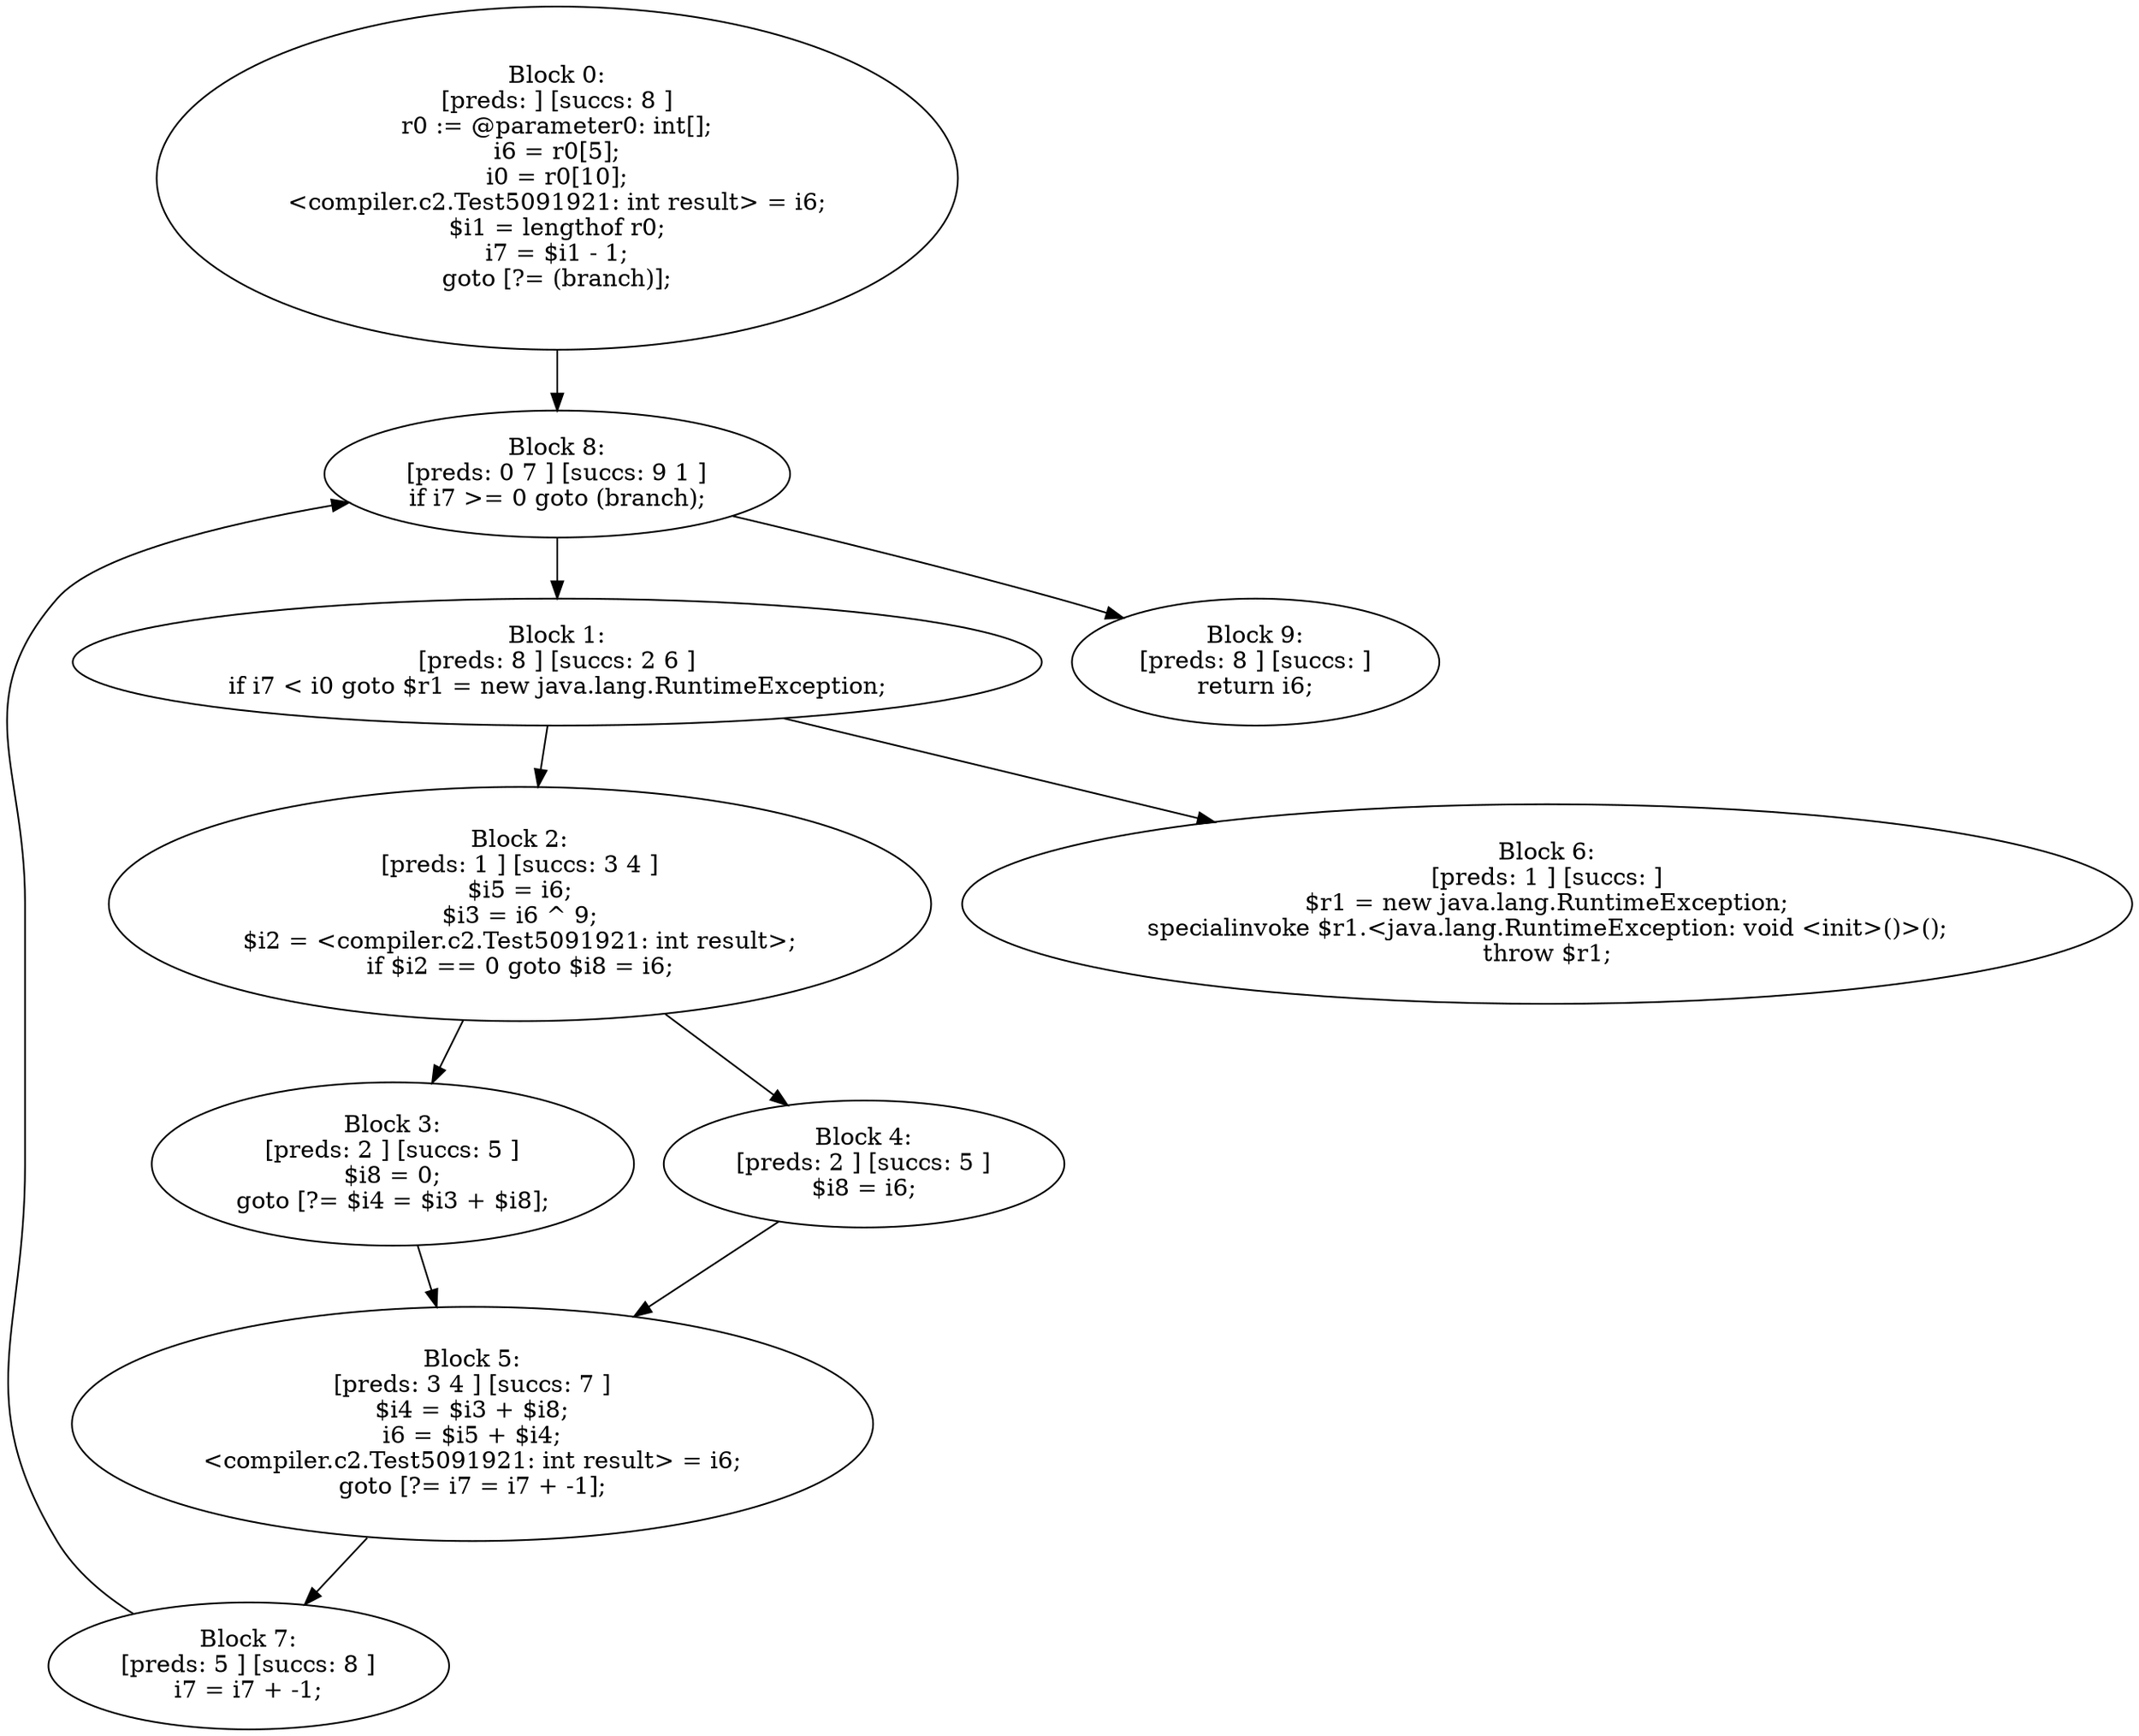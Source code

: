 digraph "unitGraph" {
    "Block 0:
[preds: ] [succs: 8 ]
r0 := @parameter0: int[];
i6 = r0[5];
i0 = r0[10];
<compiler.c2.Test5091921: int result> = i6;
$i1 = lengthof r0;
i7 = $i1 - 1;
goto [?= (branch)];
"
    "Block 1:
[preds: 8 ] [succs: 2 6 ]
if i7 < i0 goto $r1 = new java.lang.RuntimeException;
"
    "Block 2:
[preds: 1 ] [succs: 3 4 ]
$i5 = i6;
$i3 = i6 ^ 9;
$i2 = <compiler.c2.Test5091921: int result>;
if $i2 == 0 goto $i8 = i6;
"
    "Block 3:
[preds: 2 ] [succs: 5 ]
$i8 = 0;
goto [?= $i4 = $i3 + $i8];
"
    "Block 4:
[preds: 2 ] [succs: 5 ]
$i8 = i6;
"
    "Block 5:
[preds: 3 4 ] [succs: 7 ]
$i4 = $i3 + $i8;
i6 = $i5 + $i4;
<compiler.c2.Test5091921: int result> = i6;
goto [?= i7 = i7 + -1];
"
    "Block 6:
[preds: 1 ] [succs: ]
$r1 = new java.lang.RuntimeException;
specialinvoke $r1.<java.lang.RuntimeException: void <init>()>();
throw $r1;
"
    "Block 7:
[preds: 5 ] [succs: 8 ]
i7 = i7 + -1;
"
    "Block 8:
[preds: 0 7 ] [succs: 9 1 ]
if i7 >= 0 goto (branch);
"
    "Block 9:
[preds: 8 ] [succs: ]
return i6;
"
    "Block 0:
[preds: ] [succs: 8 ]
r0 := @parameter0: int[];
i6 = r0[5];
i0 = r0[10];
<compiler.c2.Test5091921: int result> = i6;
$i1 = lengthof r0;
i7 = $i1 - 1;
goto [?= (branch)];
"->"Block 8:
[preds: 0 7 ] [succs: 9 1 ]
if i7 >= 0 goto (branch);
";
    "Block 1:
[preds: 8 ] [succs: 2 6 ]
if i7 < i0 goto $r1 = new java.lang.RuntimeException;
"->"Block 2:
[preds: 1 ] [succs: 3 4 ]
$i5 = i6;
$i3 = i6 ^ 9;
$i2 = <compiler.c2.Test5091921: int result>;
if $i2 == 0 goto $i8 = i6;
";
    "Block 1:
[preds: 8 ] [succs: 2 6 ]
if i7 < i0 goto $r1 = new java.lang.RuntimeException;
"->"Block 6:
[preds: 1 ] [succs: ]
$r1 = new java.lang.RuntimeException;
specialinvoke $r1.<java.lang.RuntimeException: void <init>()>();
throw $r1;
";
    "Block 2:
[preds: 1 ] [succs: 3 4 ]
$i5 = i6;
$i3 = i6 ^ 9;
$i2 = <compiler.c2.Test5091921: int result>;
if $i2 == 0 goto $i8 = i6;
"->"Block 3:
[preds: 2 ] [succs: 5 ]
$i8 = 0;
goto [?= $i4 = $i3 + $i8];
";
    "Block 2:
[preds: 1 ] [succs: 3 4 ]
$i5 = i6;
$i3 = i6 ^ 9;
$i2 = <compiler.c2.Test5091921: int result>;
if $i2 == 0 goto $i8 = i6;
"->"Block 4:
[preds: 2 ] [succs: 5 ]
$i8 = i6;
";
    "Block 3:
[preds: 2 ] [succs: 5 ]
$i8 = 0;
goto [?= $i4 = $i3 + $i8];
"->"Block 5:
[preds: 3 4 ] [succs: 7 ]
$i4 = $i3 + $i8;
i6 = $i5 + $i4;
<compiler.c2.Test5091921: int result> = i6;
goto [?= i7 = i7 + -1];
";
    "Block 4:
[preds: 2 ] [succs: 5 ]
$i8 = i6;
"->"Block 5:
[preds: 3 4 ] [succs: 7 ]
$i4 = $i3 + $i8;
i6 = $i5 + $i4;
<compiler.c2.Test5091921: int result> = i6;
goto [?= i7 = i7 + -1];
";
    "Block 5:
[preds: 3 4 ] [succs: 7 ]
$i4 = $i3 + $i8;
i6 = $i5 + $i4;
<compiler.c2.Test5091921: int result> = i6;
goto [?= i7 = i7 + -1];
"->"Block 7:
[preds: 5 ] [succs: 8 ]
i7 = i7 + -1;
";
    "Block 7:
[preds: 5 ] [succs: 8 ]
i7 = i7 + -1;
"->"Block 8:
[preds: 0 7 ] [succs: 9 1 ]
if i7 >= 0 goto (branch);
";
    "Block 8:
[preds: 0 7 ] [succs: 9 1 ]
if i7 >= 0 goto (branch);
"->"Block 9:
[preds: 8 ] [succs: ]
return i6;
";
    "Block 8:
[preds: 0 7 ] [succs: 9 1 ]
if i7 >= 0 goto (branch);
"->"Block 1:
[preds: 8 ] [succs: 2 6 ]
if i7 < i0 goto $r1 = new java.lang.RuntimeException;
";
}
